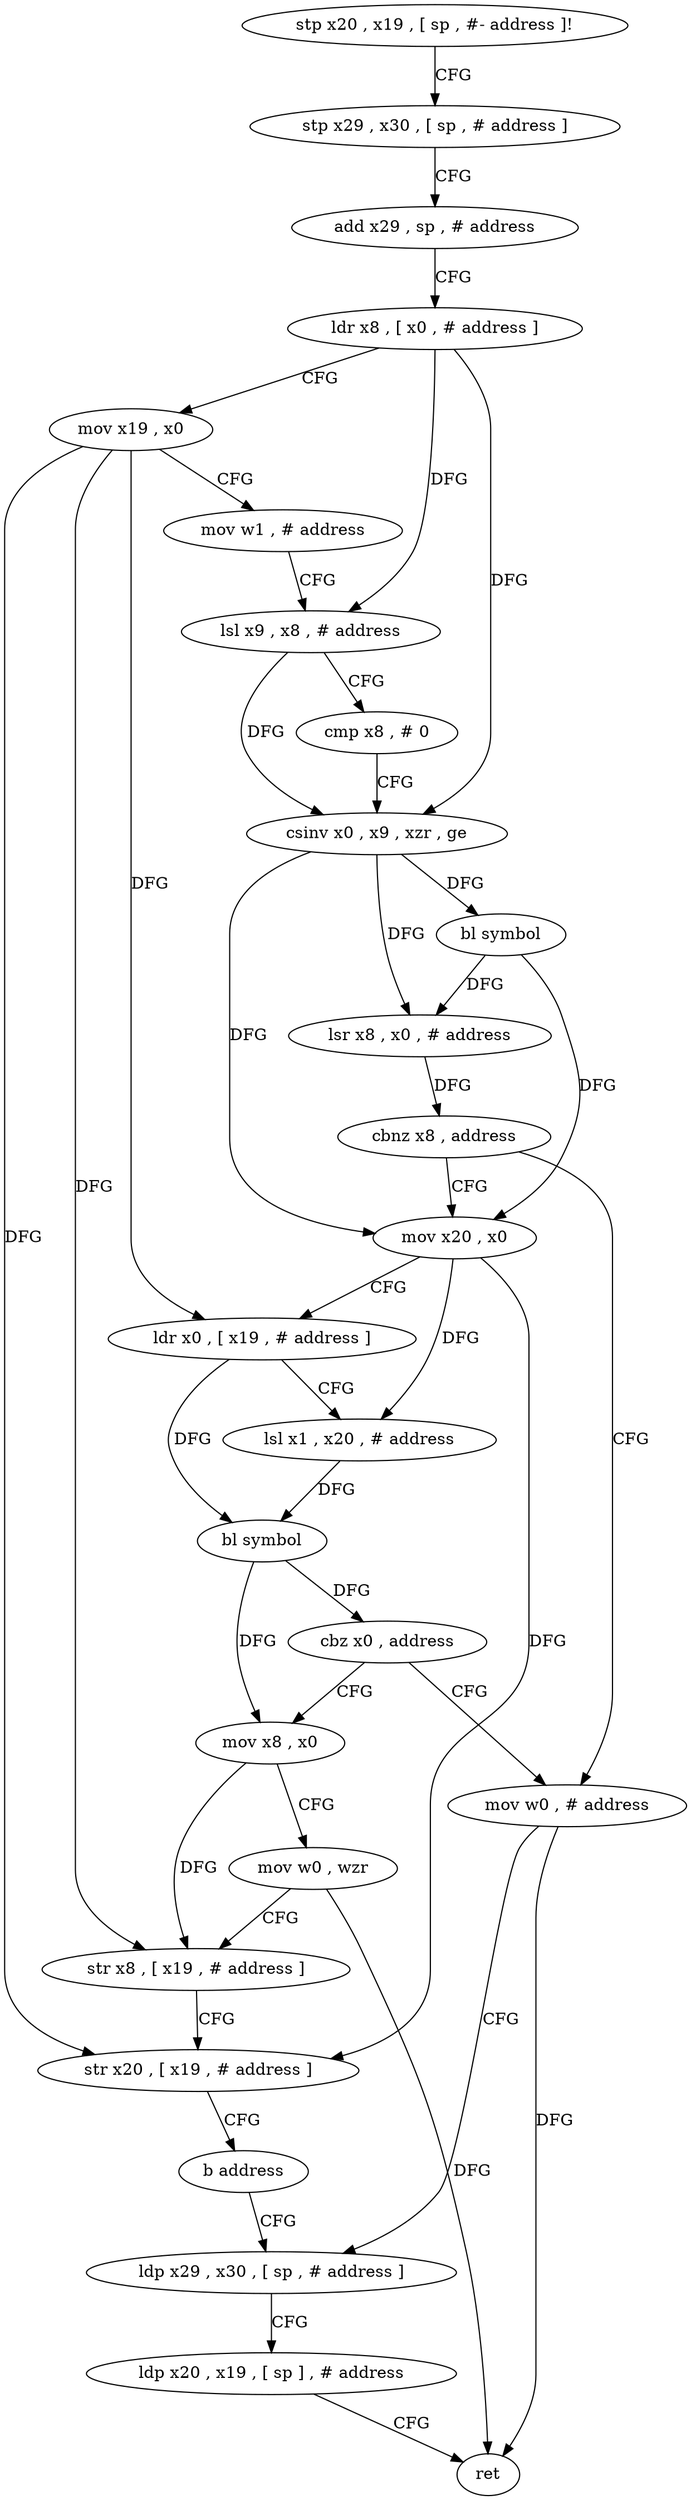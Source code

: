 digraph "func" {
"141272" [label = "stp x20 , x19 , [ sp , #- address ]!" ]
"141276" [label = "stp x29 , x30 , [ sp , # address ]" ]
"141280" [label = "add x29 , sp , # address" ]
"141284" [label = "ldr x8 , [ x0 , # address ]" ]
"141288" [label = "mov x19 , x0" ]
"141292" [label = "mov w1 , # address" ]
"141296" [label = "lsl x9 , x8 , # address" ]
"141300" [label = "cmp x8 , # 0" ]
"141304" [label = "csinv x0 , x9 , xzr , ge" ]
"141308" [label = "bl symbol" ]
"141312" [label = "lsr x8 , x0 , # address" ]
"141316" [label = "cbnz x8 , address" ]
"141360" [label = "mov w0 , # address" ]
"141320" [label = "mov x20 , x0" ]
"141364" [label = "ldp x29 , x30 , [ sp , # address ]" ]
"141324" [label = "ldr x0 , [ x19 , # address ]" ]
"141328" [label = "lsl x1 , x20 , # address" ]
"141332" [label = "bl symbol" ]
"141336" [label = "cbz x0 , address" ]
"141340" [label = "mov x8 , x0" ]
"141344" [label = "mov w0 , wzr" ]
"141348" [label = "str x8 , [ x19 , # address ]" ]
"141352" [label = "str x20 , [ x19 , # address ]" ]
"141356" [label = "b address" ]
"141368" [label = "ldp x20 , x19 , [ sp ] , # address" ]
"141372" [label = "ret" ]
"141272" -> "141276" [ label = "CFG" ]
"141276" -> "141280" [ label = "CFG" ]
"141280" -> "141284" [ label = "CFG" ]
"141284" -> "141288" [ label = "CFG" ]
"141284" -> "141296" [ label = "DFG" ]
"141284" -> "141304" [ label = "DFG" ]
"141288" -> "141292" [ label = "CFG" ]
"141288" -> "141324" [ label = "DFG" ]
"141288" -> "141348" [ label = "DFG" ]
"141288" -> "141352" [ label = "DFG" ]
"141292" -> "141296" [ label = "CFG" ]
"141296" -> "141300" [ label = "CFG" ]
"141296" -> "141304" [ label = "DFG" ]
"141300" -> "141304" [ label = "CFG" ]
"141304" -> "141308" [ label = "DFG" ]
"141304" -> "141312" [ label = "DFG" ]
"141304" -> "141320" [ label = "DFG" ]
"141308" -> "141312" [ label = "DFG" ]
"141308" -> "141320" [ label = "DFG" ]
"141312" -> "141316" [ label = "DFG" ]
"141316" -> "141360" [ label = "CFG" ]
"141316" -> "141320" [ label = "CFG" ]
"141360" -> "141364" [ label = "CFG" ]
"141360" -> "141372" [ label = "DFG" ]
"141320" -> "141324" [ label = "CFG" ]
"141320" -> "141328" [ label = "DFG" ]
"141320" -> "141352" [ label = "DFG" ]
"141364" -> "141368" [ label = "CFG" ]
"141324" -> "141328" [ label = "CFG" ]
"141324" -> "141332" [ label = "DFG" ]
"141328" -> "141332" [ label = "DFG" ]
"141332" -> "141336" [ label = "DFG" ]
"141332" -> "141340" [ label = "DFG" ]
"141336" -> "141360" [ label = "CFG" ]
"141336" -> "141340" [ label = "CFG" ]
"141340" -> "141344" [ label = "CFG" ]
"141340" -> "141348" [ label = "DFG" ]
"141344" -> "141348" [ label = "CFG" ]
"141344" -> "141372" [ label = "DFG" ]
"141348" -> "141352" [ label = "CFG" ]
"141352" -> "141356" [ label = "CFG" ]
"141356" -> "141364" [ label = "CFG" ]
"141368" -> "141372" [ label = "CFG" ]
}
